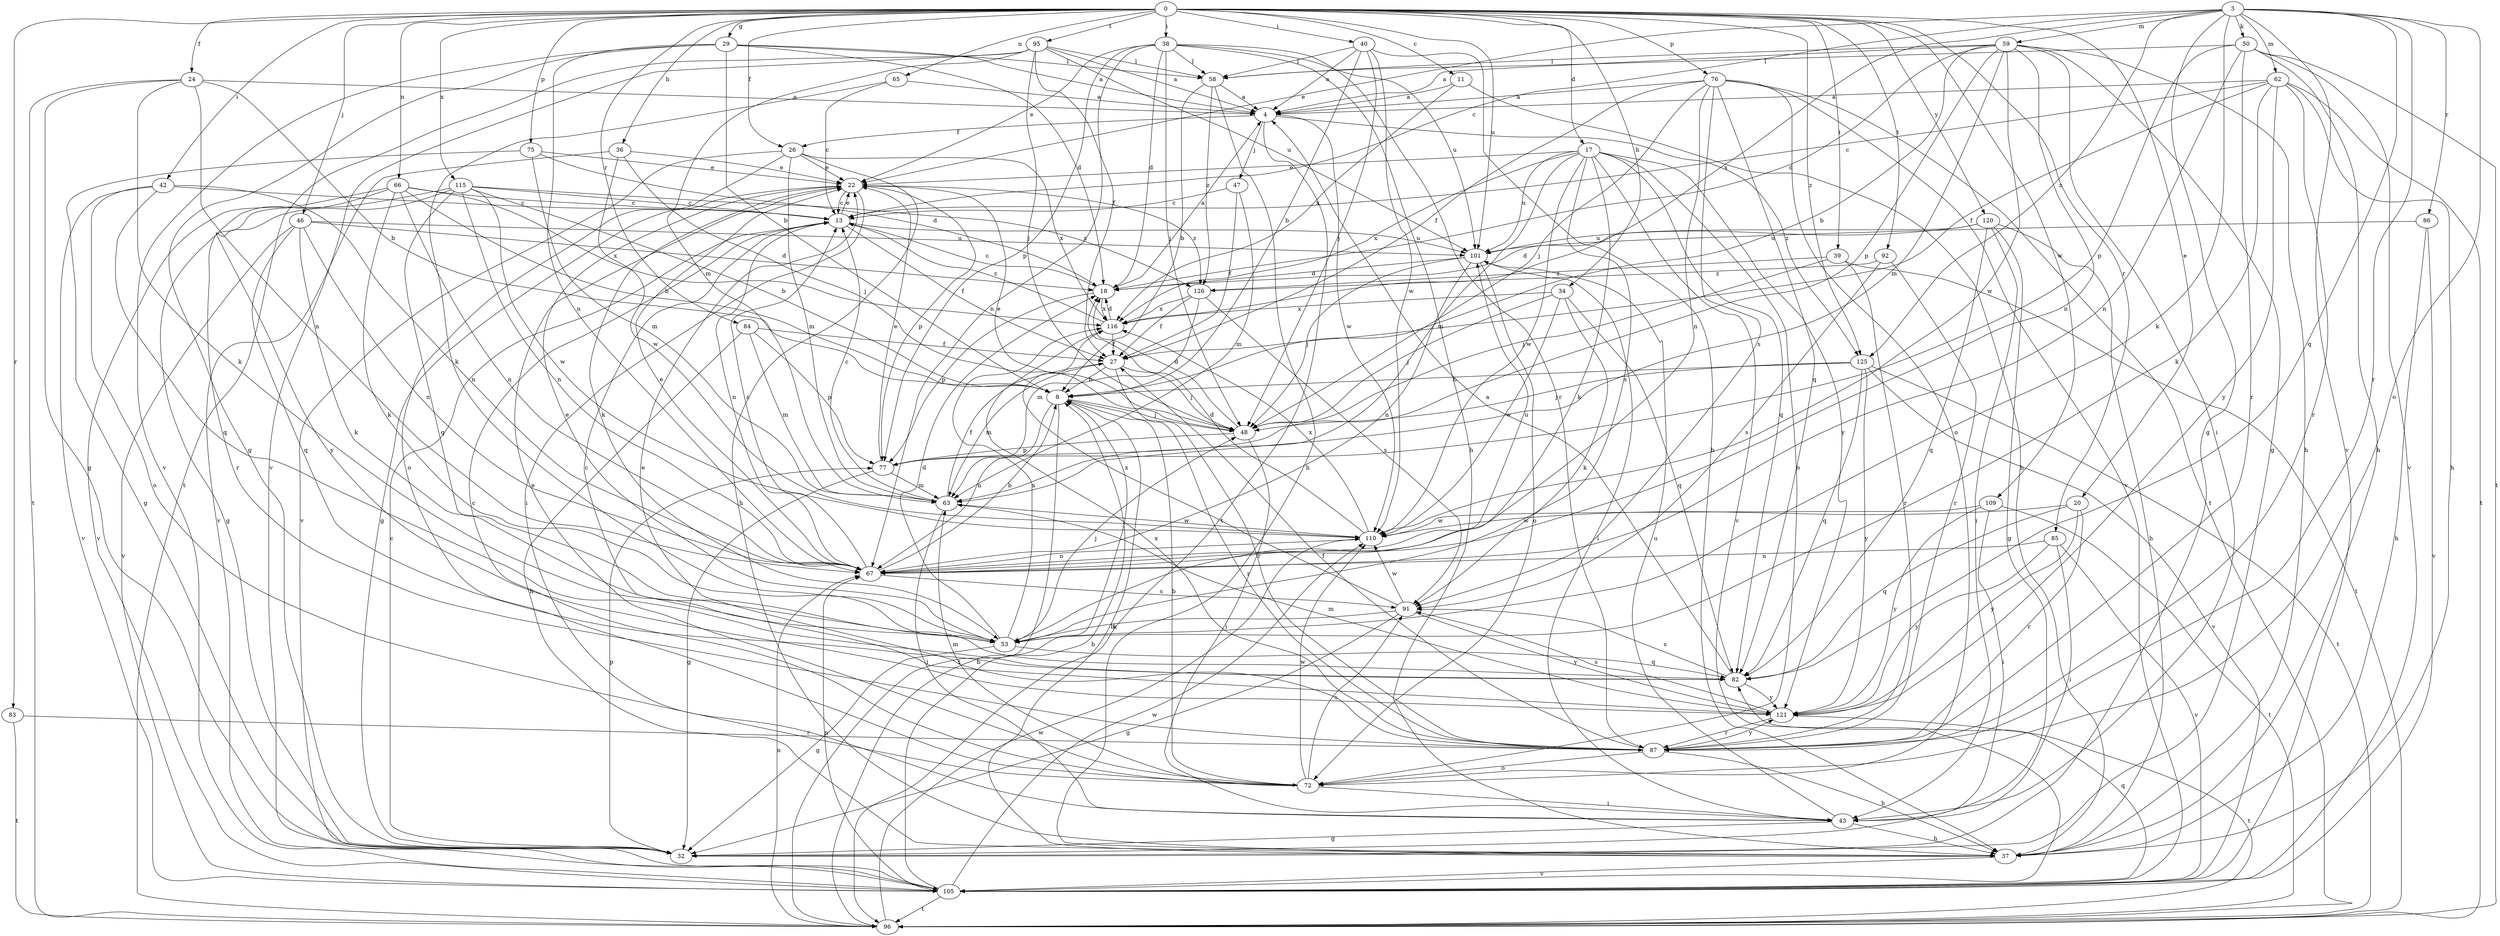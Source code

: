 strict digraph  {
0;
3;
4;
8;
11;
13;
17;
18;
20;
22;
24;
26;
27;
29;
32;
34;
36;
37;
38;
39;
40;
42;
43;
46;
47;
48;
50;
53;
58;
59;
62;
63;
65;
66;
67;
72;
75;
76;
77;
82;
83;
84;
85;
86;
87;
91;
92;
95;
96;
101;
105;
109;
110;
115;
116;
120;
121;
125;
126;
0 -> 11  [label=c];
0 -> 17  [label=d];
0 -> 20  [label=e];
0 -> 24  [label=f];
0 -> 26  [label=f];
0 -> 29  [label=g];
0 -> 34  [label=h];
0 -> 36  [label=h];
0 -> 38  [label=i];
0 -> 39  [label=i];
0 -> 40  [label=i];
0 -> 42  [label=i];
0 -> 46  [label=j];
0 -> 65  [label=n];
0 -> 66  [label=n];
0 -> 75  [label=p];
0 -> 76  [label=p];
0 -> 83  [label=r];
0 -> 84  [label=r];
0 -> 85  [label=r];
0 -> 92  [label=t];
0 -> 95  [label=t];
0 -> 101  [label=u];
0 -> 109  [label=w];
0 -> 115  [label=x];
0 -> 120  [label=y];
0 -> 125  [label=z];
3 -> 13  [label=c];
3 -> 22  [label=e];
3 -> 32  [label=g];
3 -> 50  [label=k];
3 -> 53  [label=k];
3 -> 59  [label=m];
3 -> 62  [label=m];
3 -> 72  [label=o];
3 -> 82  [label=q];
3 -> 86  [label=r];
3 -> 87  [label=r];
3 -> 105  [label=v];
3 -> 116  [label=x];
3 -> 125  [label=z];
4 -> 26  [label=f];
4 -> 47  [label=j];
4 -> 96  [label=t];
4 -> 110  [label=w];
4 -> 125  [label=z];
8 -> 48  [label=j];
8 -> 67  [label=n];
8 -> 87  [label=r];
8 -> 96  [label=t];
11 -> 4  [label=a];
11 -> 37  [label=h];
11 -> 116  [label=x];
13 -> 22  [label=e];
13 -> 27  [label=f];
13 -> 67  [label=n];
13 -> 101  [label=u];
17 -> 22  [label=e];
17 -> 53  [label=k];
17 -> 63  [label=m];
17 -> 72  [label=o];
17 -> 82  [label=q];
17 -> 91  [label=s];
17 -> 101  [label=u];
17 -> 105  [label=v];
17 -> 110  [label=w];
17 -> 116  [label=x];
17 -> 121  [label=y];
18 -> 4  [label=a];
18 -> 13  [label=c];
18 -> 77  [label=p];
18 -> 116  [label=x];
20 -> 82  [label=q];
20 -> 87  [label=r];
20 -> 110  [label=w];
20 -> 121  [label=y];
22 -> 13  [label=c];
22 -> 32  [label=g];
22 -> 43  [label=i];
22 -> 53  [label=k];
22 -> 77  [label=p];
22 -> 126  [label=z];
24 -> 4  [label=a];
24 -> 8  [label=b];
24 -> 32  [label=g];
24 -> 53  [label=k];
24 -> 67  [label=n];
24 -> 96  [label=t];
26 -> 22  [label=e];
26 -> 37  [label=h];
26 -> 63  [label=m];
26 -> 72  [label=o];
26 -> 105  [label=v];
26 -> 116  [label=x];
27 -> 8  [label=b];
27 -> 48  [label=j];
27 -> 63  [label=m];
27 -> 87  [label=r];
29 -> 4  [label=a];
29 -> 8  [label=b];
29 -> 18  [label=d];
29 -> 32  [label=g];
29 -> 58  [label=l];
29 -> 67  [label=n];
29 -> 105  [label=v];
32 -> 13  [label=c];
32 -> 77  [label=p];
34 -> 48  [label=j];
34 -> 53  [label=k];
34 -> 82  [label=q];
34 -> 110  [label=w];
34 -> 116  [label=x];
36 -> 22  [label=e];
36 -> 48  [label=j];
36 -> 105  [label=v];
36 -> 110  [label=w];
37 -> 8  [label=b];
37 -> 105  [label=v];
38 -> 18  [label=d];
38 -> 22  [label=e];
38 -> 37  [label=h];
38 -> 48  [label=j];
38 -> 58  [label=l];
38 -> 67  [label=n];
38 -> 77  [label=p];
38 -> 87  [label=r];
38 -> 101  [label=u];
39 -> 48  [label=j];
39 -> 87  [label=r];
39 -> 96  [label=t];
39 -> 126  [label=z];
40 -> 4  [label=a];
40 -> 8  [label=b];
40 -> 37  [label=h];
40 -> 48  [label=j];
40 -> 58  [label=l];
40 -> 110  [label=w];
42 -> 13  [label=c];
42 -> 67  [label=n];
42 -> 72  [label=o];
42 -> 82  [label=q];
42 -> 105  [label=v];
43 -> 32  [label=g];
43 -> 37  [label=h];
43 -> 101  [label=u];
46 -> 18  [label=d];
46 -> 53  [label=k];
46 -> 67  [label=n];
46 -> 82  [label=q];
46 -> 101  [label=u];
46 -> 105  [label=v];
47 -> 13  [label=c];
47 -> 27  [label=f];
47 -> 63  [label=m];
48 -> 18  [label=d];
48 -> 22  [label=e];
48 -> 43  [label=i];
48 -> 77  [label=p];
50 -> 37  [label=h];
50 -> 58  [label=l];
50 -> 67  [label=n];
50 -> 77  [label=p];
50 -> 87  [label=r];
50 -> 96  [label=t];
50 -> 105  [label=v];
53 -> 18  [label=d];
53 -> 22  [label=e];
53 -> 32  [label=g];
53 -> 48  [label=j];
53 -> 82  [label=q];
53 -> 116  [label=x];
58 -> 4  [label=a];
58 -> 8  [label=b];
58 -> 37  [label=h];
58 -> 126  [label=z];
59 -> 4  [label=a];
59 -> 8  [label=b];
59 -> 18  [label=d];
59 -> 32  [label=g];
59 -> 37  [label=h];
59 -> 43  [label=i];
59 -> 58  [label=l];
59 -> 63  [label=m];
59 -> 67  [label=n];
59 -> 77  [label=p];
59 -> 110  [label=w];
62 -> 4  [label=a];
62 -> 13  [label=c];
62 -> 27  [label=f];
62 -> 37  [label=h];
62 -> 53  [label=k];
62 -> 87  [label=r];
62 -> 96  [label=t];
62 -> 121  [label=y];
63 -> 13  [label=c];
63 -> 27  [label=f];
63 -> 43  [label=i];
63 -> 110  [label=w];
65 -> 4  [label=a];
65 -> 13  [label=c];
65 -> 53  [label=k];
66 -> 8  [label=b];
66 -> 13  [label=c];
66 -> 53  [label=k];
66 -> 67  [label=n];
66 -> 87  [label=r];
66 -> 105  [label=v];
66 -> 116  [label=x];
67 -> 8  [label=b];
67 -> 13  [label=c];
67 -> 22  [label=e];
67 -> 91  [label=s];
67 -> 101  [label=u];
72 -> 8  [label=b];
72 -> 13  [label=c];
72 -> 22  [label=e];
72 -> 43  [label=i];
72 -> 63  [label=m];
72 -> 91  [label=s];
72 -> 110  [label=w];
75 -> 18  [label=d];
75 -> 22  [label=e];
75 -> 32  [label=g];
75 -> 63  [label=m];
76 -> 4  [label=a];
76 -> 27  [label=f];
76 -> 48  [label=j];
76 -> 67  [label=n];
76 -> 72  [label=o];
76 -> 82  [label=q];
76 -> 91  [label=s];
76 -> 96  [label=t];
76 -> 105  [label=v];
77 -> 22  [label=e];
77 -> 32  [label=g];
77 -> 63  [label=m];
82 -> 4  [label=a];
82 -> 91  [label=s];
82 -> 121  [label=y];
83 -> 87  [label=r];
83 -> 96  [label=t];
84 -> 27  [label=f];
84 -> 37  [label=h];
84 -> 63  [label=m];
84 -> 77  [label=p];
85 -> 43  [label=i];
85 -> 67  [label=n];
85 -> 105  [label=v];
85 -> 121  [label=y];
86 -> 37  [label=h];
86 -> 101  [label=u];
86 -> 105  [label=v];
87 -> 22  [label=e];
87 -> 27  [label=f];
87 -> 37  [label=h];
87 -> 72  [label=o];
87 -> 116  [label=x];
87 -> 121  [label=y];
91 -> 32  [label=g];
91 -> 53  [label=k];
91 -> 110  [label=w];
91 -> 116  [label=x];
91 -> 121  [label=y];
92 -> 87  [label=r];
92 -> 91  [label=s];
92 -> 126  [label=z];
95 -> 4  [label=a];
95 -> 27  [label=f];
95 -> 48  [label=j];
95 -> 58  [label=l];
95 -> 63  [label=m];
95 -> 96  [label=t];
95 -> 101  [label=u];
95 -> 105  [label=v];
96 -> 8  [label=b];
96 -> 67  [label=n];
96 -> 110  [label=w];
101 -> 18  [label=d];
101 -> 43  [label=i];
101 -> 48  [label=j];
101 -> 67  [label=n];
101 -> 72  [label=o];
105 -> 8  [label=b];
105 -> 67  [label=n];
105 -> 82  [label=q];
105 -> 96  [label=t];
105 -> 110  [label=w];
109 -> 43  [label=i];
109 -> 96  [label=t];
109 -> 110  [label=w];
109 -> 121  [label=y];
110 -> 18  [label=d];
110 -> 67  [label=n];
110 -> 116  [label=x];
115 -> 8  [label=b];
115 -> 13  [label=c];
115 -> 32  [label=g];
115 -> 67  [label=n];
115 -> 82  [label=q];
115 -> 110  [label=w];
115 -> 121  [label=y];
115 -> 126  [label=z];
116 -> 13  [label=c];
116 -> 18  [label=d];
116 -> 27  [label=f];
120 -> 18  [label=d];
120 -> 32  [label=g];
120 -> 37  [label=h];
120 -> 43  [label=i];
120 -> 82  [label=q];
120 -> 101  [label=u];
121 -> 13  [label=c];
121 -> 63  [label=m];
121 -> 87  [label=r];
121 -> 91  [label=s];
121 -> 96  [label=t];
125 -> 8  [label=b];
125 -> 48  [label=j];
125 -> 82  [label=q];
125 -> 96  [label=t];
125 -> 105  [label=v];
125 -> 121  [label=y];
126 -> 27  [label=f];
126 -> 63  [label=m];
126 -> 91  [label=s];
126 -> 116  [label=x];
}
